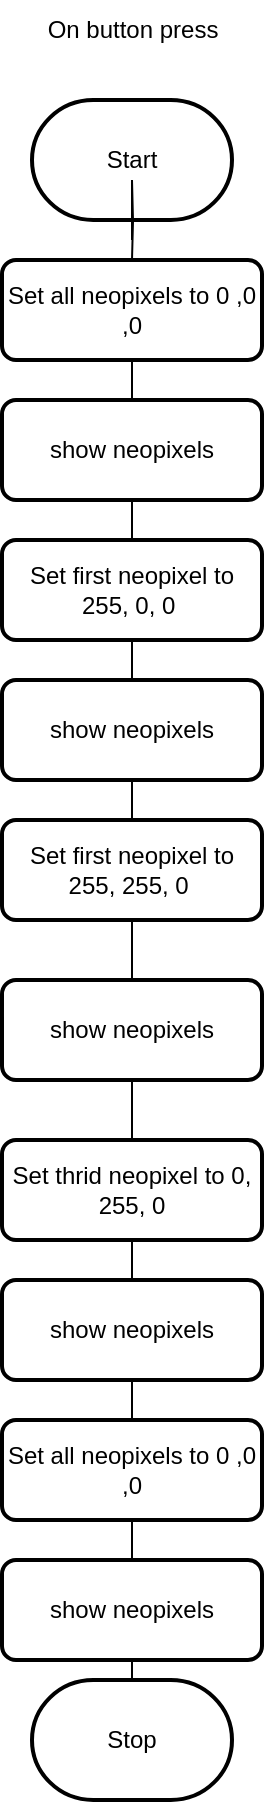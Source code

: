 <mxfile>
    <diagram id="HIP3nbAZw_EuaXWnEj3U" name="Page-1">
        <mxGraphModel dx="1045" dy="1624" grid="1" gridSize="10" guides="1" tooltips="1" connect="1" arrows="1" fold="1" page="1" pageScale="1" pageWidth="850" pageHeight="1100" math="0" shadow="0">
            <root>
                <mxCell id="0"/>
                <mxCell id="1" parent="0"/>
                <mxCell id="2" value="Start" style="strokeWidth=2;html=1;shape=mxgraph.flowchart.terminator;whiteSpace=wrap;" parent="1" vertex="1">
                    <mxGeometry x="370" y="-80" width="100" height="60" as="geometry"/>
                </mxCell>
                <mxCell id="3" value="Stop" style="strokeWidth=2;html=1;shape=mxgraph.flowchart.terminator;whiteSpace=wrap;" parent="1" vertex="1">
                    <mxGeometry x="370" y="710" width="100" height="60" as="geometry"/>
                </mxCell>
                <mxCell id="6" value="" style="edgeStyle=orthogonalEdgeStyle;html=1;rounded=0;endArrow=none;startArrow=none;" edge="1" parent="1" target="7">
                    <mxGeometry relative="1" as="geometry">
                        <mxPoint x="420" y="-40" as="sourcePoint"/>
                        <mxPoint x="421" y="610" as="targetPoint"/>
                    </mxGeometry>
                </mxCell>
                <mxCell id="7" value="Set all neopixels to 0 ,0 ,0" style="rounded=1;whiteSpace=wrap;html=1;absoluteArcSize=1;arcSize=14;strokeWidth=2;" vertex="1" parent="1">
                    <mxGeometry x="355" width="130" height="50" as="geometry"/>
                </mxCell>
                <mxCell id="9" value="" style="edgeStyle=orthogonalEdgeStyle;html=1;rounded=0;startArrow=none;endArrow=none;" edge="1" parent="1" source="15">
                    <mxGeometry relative="1" as="geometry">
                        <mxPoint x="420" y="300" as="sourcePoint"/>
                        <mxPoint x="420" y="220" as="targetPoint"/>
                    </mxGeometry>
                </mxCell>
                <mxCell id="11" value="" style="edgeStyle=orthogonalEdgeStyle;html=1;rounded=0;startArrow=none;endArrow=none;exitX=0.5;exitY=1;exitDx=0;exitDy=0;" edge="1" parent="1" source="21">
                    <mxGeometry relative="1" as="geometry">
                        <mxPoint x="420" y="320" as="sourcePoint"/>
                        <mxPoint x="420" y="480" as="targetPoint"/>
                    </mxGeometry>
                </mxCell>
                <mxCell id="12" value="" style="edgeStyle=orthogonalEdgeStyle;html=1;rounded=0;endArrow=none;" edge="1" parent="1" source="2">
                    <mxGeometry relative="1" as="geometry">
                        <mxPoint x="420" y="-70" as="sourcePoint"/>
                        <mxPoint x="420" y="-40" as="targetPoint"/>
                    </mxGeometry>
                </mxCell>
                <mxCell id="16" value="" style="edgeStyle=orthogonalEdgeStyle;html=1;rounded=0;startArrow=none;endArrow=none;" edge="1" parent="1" source="7" target="15">
                    <mxGeometry relative="1" as="geometry">
                        <mxPoint x="420" y="30" as="sourcePoint"/>
                        <mxPoint x="420" y="220" as="targetPoint"/>
                    </mxGeometry>
                </mxCell>
                <mxCell id="15" value="Set first neopixel to 255, 0, 0&amp;nbsp;" style="rounded=1;whiteSpace=wrap;html=1;absoluteArcSize=1;arcSize=14;strokeWidth=2;" vertex="1" parent="1">
                    <mxGeometry x="355" y="140" width="130" height="50" as="geometry"/>
                </mxCell>
                <mxCell id="14" value="show neopixels" style="rounded=1;whiteSpace=wrap;html=1;absoluteArcSize=1;arcSize=14;strokeWidth=2;" vertex="1" parent="1">
                    <mxGeometry x="355" y="70" width="130" height="50" as="geometry"/>
                </mxCell>
                <mxCell id="17" value="On button press" style="text;html=1;align=center;verticalAlign=middle;resizable=0;points=[];autosize=1;strokeColor=none;fillColor=none;" vertex="1" parent="1">
                    <mxGeometry x="365" y="-130" width="110" height="30" as="geometry"/>
                </mxCell>
                <mxCell id="19" value="" style="edgeStyle=orthogonalEdgeStyle;html=1;rounded=0;startArrow=none;endArrow=none;exitX=0.5;exitY=1;exitDx=0;exitDy=0;" edge="1" parent="1" source="15" target="18">
                    <mxGeometry relative="1" as="geometry">
                        <mxPoint x="420" y="190" as="sourcePoint"/>
                        <mxPoint x="420" y="480" as="targetPoint"/>
                    </mxGeometry>
                </mxCell>
                <mxCell id="18" value="show neopixels" style="rounded=1;whiteSpace=wrap;html=1;absoluteArcSize=1;arcSize=14;strokeWidth=2;" vertex="1" parent="1">
                    <mxGeometry x="355" y="210" width="130" height="50" as="geometry"/>
                </mxCell>
                <mxCell id="22" value="" style="edgeStyle=orthogonalEdgeStyle;html=1;rounded=0;startArrow=none;endArrow=none;exitX=0.5;exitY=1;exitDx=0;exitDy=0;" edge="1" parent="1" source="18" target="21">
                    <mxGeometry relative="1" as="geometry">
                        <mxPoint x="420" y="260" as="sourcePoint"/>
                        <mxPoint x="420" y="480" as="targetPoint"/>
                    </mxGeometry>
                </mxCell>
                <mxCell id="21" value="show neopixels" style="rounded=1;whiteSpace=wrap;html=1;absoluteArcSize=1;arcSize=14;strokeWidth=2;" vertex="1" parent="1">
                    <mxGeometry x="355" y="360" width="130" height="50" as="geometry"/>
                </mxCell>
                <mxCell id="20" value="Set first neopixel to 255, 255, 0&amp;nbsp;" style="rounded=1;whiteSpace=wrap;html=1;absoluteArcSize=1;arcSize=14;strokeWidth=2;" vertex="1" parent="1">
                    <mxGeometry x="355" y="280" width="130" height="50" as="geometry"/>
                </mxCell>
                <mxCell id="25" style="edgeStyle=none;html=1;exitX=0.5;exitY=1;exitDx=0;exitDy=0;entryX=0.5;entryY=0;entryDx=0;entryDy=0;endArrow=none;endFill=0;" edge="1" parent="1" source="23" target="24">
                    <mxGeometry relative="1" as="geometry"/>
                </mxCell>
                <mxCell id="23" value="Set thrid neopixel to 0, 255, 0" style="rounded=1;whiteSpace=wrap;html=1;absoluteArcSize=1;arcSize=14;strokeWidth=2;" vertex="1" parent="1">
                    <mxGeometry x="355" y="440" width="130" height="50" as="geometry"/>
                </mxCell>
                <mxCell id="26" style="edgeStyle=none;html=1;exitX=0.5;exitY=1;exitDx=0;exitDy=0;entryX=0.5;entryY=0;entryDx=0;entryDy=0;entryPerimeter=0;endArrow=none;endFill=0;" edge="1" parent="1" source="24" target="3">
                    <mxGeometry relative="1" as="geometry"/>
                </mxCell>
                <mxCell id="24" value="show neopixels" style="rounded=1;whiteSpace=wrap;html=1;absoluteArcSize=1;arcSize=14;strokeWidth=2;" vertex="1" parent="1">
                    <mxGeometry x="355" y="510" width="130" height="50" as="geometry"/>
                </mxCell>
                <mxCell id="27" value="Set all neopixels to 0 ,0 ,0" style="rounded=1;whiteSpace=wrap;html=1;absoluteArcSize=1;arcSize=14;strokeWidth=2;" vertex="1" parent="1">
                    <mxGeometry x="355" y="580" width="130" height="50" as="geometry"/>
                </mxCell>
                <mxCell id="28" value="show neopixels" style="rounded=1;whiteSpace=wrap;html=1;absoluteArcSize=1;arcSize=14;strokeWidth=2;" vertex="1" parent="1">
                    <mxGeometry x="355" y="650" width="130" height="50" as="geometry"/>
                </mxCell>
            </root>
        </mxGraphModel>
    </diagram>
</mxfile>